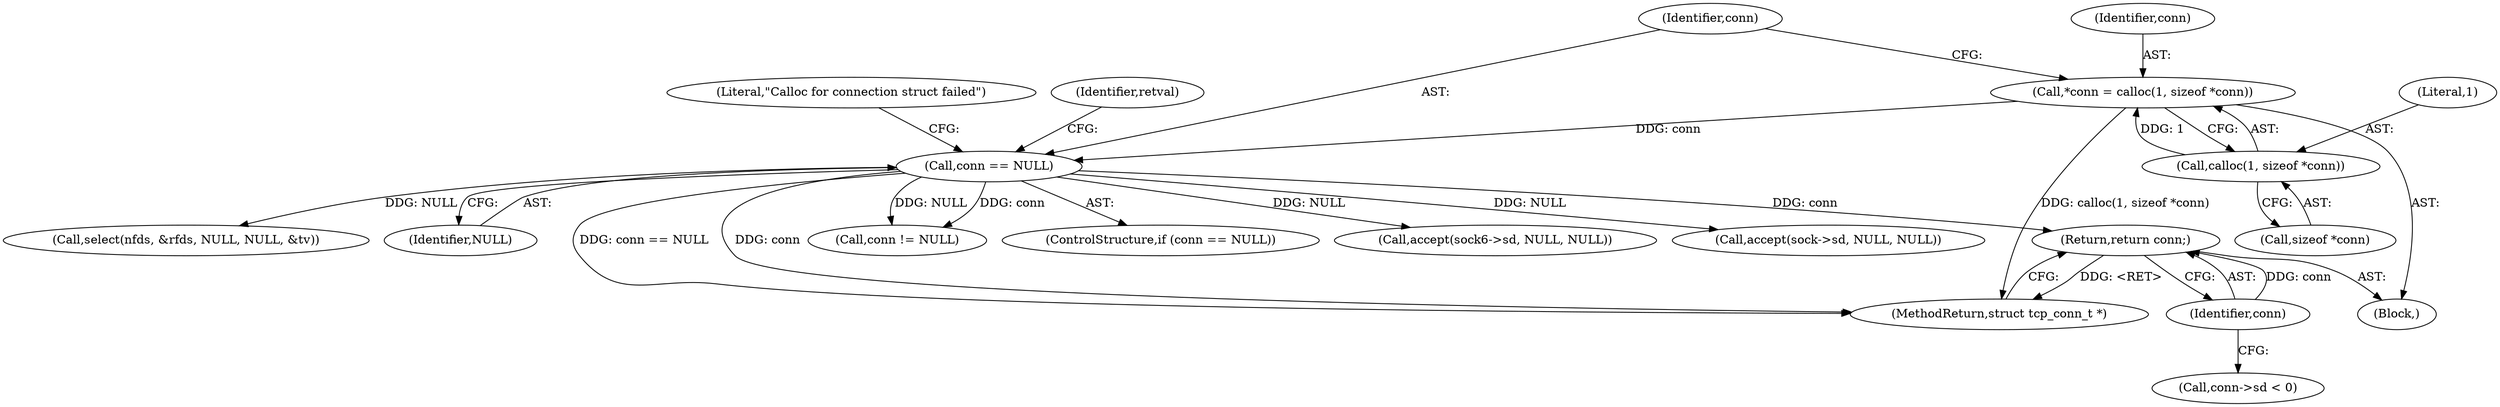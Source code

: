 digraph "0_ippusbxd_46844402bca7a38fc224483ba6f0a93c4613203f_0@pointer" {
"1000273" [label="(Return,return conn;)"];
"1000274" [label="(Identifier,conn)"];
"1000114" [label="(Call,conn == NULL)"];
"1000106" [label="(Call,*conn = calloc(1, sizeof *conn))"];
"1000108" [label="(Call,calloc(1, sizeof *conn))"];
"1000107" [label="(Identifier,conn)"];
"1000274" [label="(Identifier,conn)"];
"1000284" [label="(MethodReturn,struct tcp_conn_t *)"];
"1000114" [label="(Call,conn == NULL)"];
"1000264" [label="(Call,conn->sd < 0)"];
"1000113" [label="(ControlStructure,if (conn == NULL))"];
"1000104" [label="(Block,)"];
"1000119" [label="(Literal,\"Calloc for connection struct failed\")"];
"1000250" [label="(Call,accept(sock6->sd, NULL, NULL))"];
"1000227" [label="(Call,accept(sock->sd, NULL, NULL))"];
"1000277" [label="(Call,conn != NULL)"];
"1000125" [label="(Identifier,retval)"];
"1000196" [label="(Call,select(nfds, &rfds, NULL, NULL, &tv))"];
"1000116" [label="(Identifier,NULL)"];
"1000110" [label="(Call,sizeof *conn)"];
"1000108" [label="(Call,calloc(1, sizeof *conn))"];
"1000115" [label="(Identifier,conn)"];
"1000109" [label="(Literal,1)"];
"1000273" [label="(Return,return conn;)"];
"1000106" [label="(Call,*conn = calloc(1, sizeof *conn))"];
"1000273" -> "1000104"  [label="AST: "];
"1000273" -> "1000274"  [label="CFG: "];
"1000274" -> "1000273"  [label="AST: "];
"1000284" -> "1000273"  [label="CFG: "];
"1000273" -> "1000284"  [label="DDG: <RET>"];
"1000274" -> "1000273"  [label="DDG: conn"];
"1000114" -> "1000273"  [label="DDG: conn"];
"1000274" -> "1000264"  [label="CFG: "];
"1000114" -> "1000113"  [label="AST: "];
"1000114" -> "1000116"  [label="CFG: "];
"1000115" -> "1000114"  [label="AST: "];
"1000116" -> "1000114"  [label="AST: "];
"1000119" -> "1000114"  [label="CFG: "];
"1000125" -> "1000114"  [label="CFG: "];
"1000114" -> "1000284"  [label="DDG: conn == NULL"];
"1000114" -> "1000284"  [label="DDG: conn"];
"1000106" -> "1000114"  [label="DDG: conn"];
"1000114" -> "1000196"  [label="DDG: NULL"];
"1000114" -> "1000227"  [label="DDG: NULL"];
"1000114" -> "1000250"  [label="DDG: NULL"];
"1000114" -> "1000277"  [label="DDG: conn"];
"1000114" -> "1000277"  [label="DDG: NULL"];
"1000106" -> "1000104"  [label="AST: "];
"1000106" -> "1000108"  [label="CFG: "];
"1000107" -> "1000106"  [label="AST: "];
"1000108" -> "1000106"  [label="AST: "];
"1000115" -> "1000106"  [label="CFG: "];
"1000106" -> "1000284"  [label="DDG: calloc(1, sizeof *conn)"];
"1000108" -> "1000106"  [label="DDG: 1"];
"1000108" -> "1000110"  [label="CFG: "];
"1000109" -> "1000108"  [label="AST: "];
"1000110" -> "1000108"  [label="AST: "];
}

